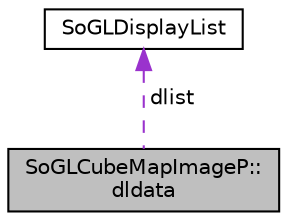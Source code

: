 digraph "SoGLCubeMapImageP::dldata"
{
 // LATEX_PDF_SIZE
  edge [fontname="Helvetica",fontsize="10",labelfontname="Helvetica",labelfontsize="10"];
  node [fontname="Helvetica",fontsize="10",shape=record];
  Node1 [label="SoGLCubeMapImageP::\ldldata",height=0.2,width=0.4,color="black", fillcolor="grey75", style="filled", fontcolor="black",tooltip=" "];
  Node2 -> Node1 [dir="back",color="darkorchid3",fontsize="10",style="dashed",label=" dlist" ,fontname="Helvetica"];
  Node2 [label="SoGLDisplayList",height=0.2,width=0.4,color="black", fillcolor="white", style="filled",URL="$classSoGLDisplayList.html",tooltip="The SoGLDisplayList class stores and manages OpenGL display lists."];
}
